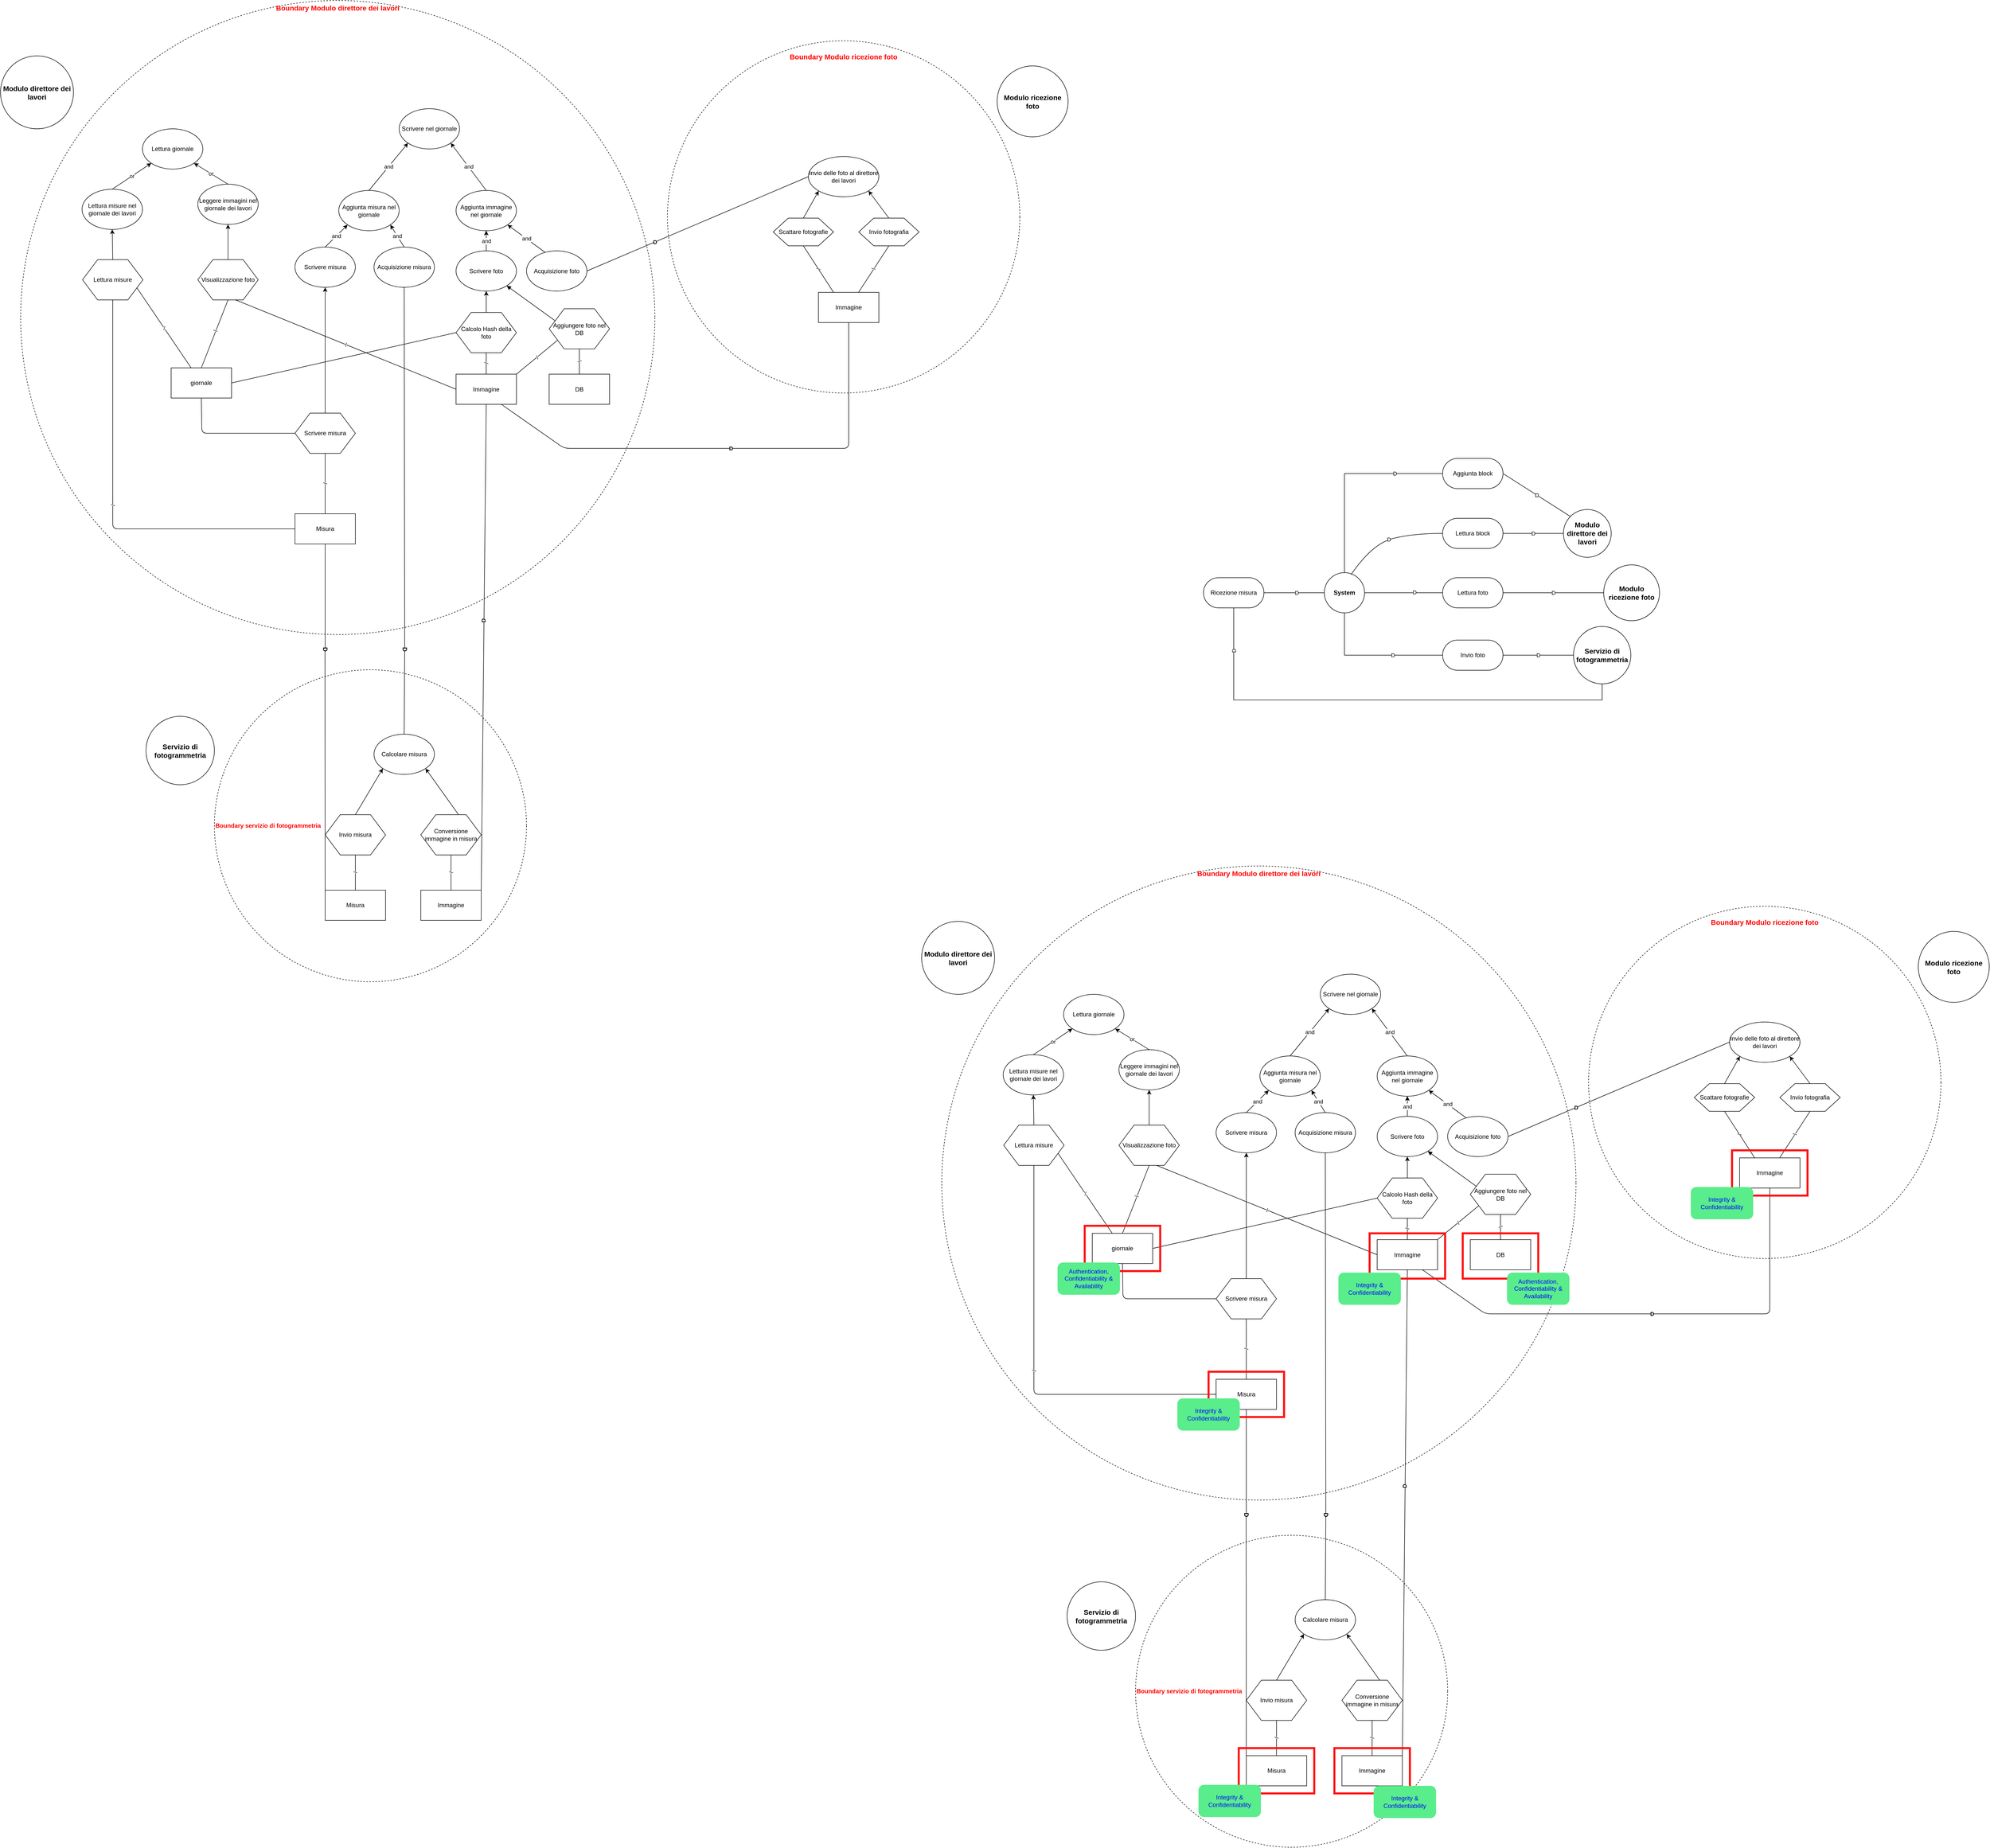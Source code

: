 <mxfile version="13.6.5" type="github">
  <diagram id="WXekA-x_xKKdpQk5buRY" name="Page-1">
    <mxGraphModel dx="1865" dy="1717" grid="1" gridSize="10" guides="1" tooltips="1" connect="1" arrows="1" fold="1" page="1" pageScale="1" pageWidth="827" pageHeight="1169" math="0" shadow="0">
      <root>
        <mxCell id="0" />
        <mxCell id="1" parent="0" />
        <mxCell id="t_3xAI16Gsf8tu39YJwn-110" value="&lt;b&gt;&lt;font color=&quot;#ff0000&quot; style=&quot;font-size: 14px&quot;&gt;&lt;br&gt;Boundary Modulo ricezione foto&lt;/font&gt;&lt;/b&gt;" style="ellipse;whiteSpace=wrap;html=1;aspect=fixed;dashed=1;fillColor=none;align=center;verticalAlign=top;" parent="1" vertex="1">
          <mxGeometry x="1275" y="70" width="700" height="700" as="geometry" />
        </mxCell>
        <mxCell id="t_3xAI16Gsf8tu39YJwn-111" value="&lt;div&gt;&lt;span&gt;&lt;b&gt;&lt;font color=&quot;#ff0000&quot;&gt;Boundary servizio di fotogrammetria&lt;/font&gt;&lt;/b&gt;&lt;/span&gt;&lt;/div&gt;" style="ellipse;whiteSpace=wrap;html=1;aspect=fixed;dashed=1;fillColor=none;align=left;labelBackgroundColor=none;horizontal=1;verticalAlign=middle;" parent="1" vertex="1">
          <mxGeometry x="375" y="1320" width="620" height="620" as="geometry" />
        </mxCell>
        <mxCell id="t_3xAI16Gsf8tu39YJwn-109" value="&lt;b&gt;&lt;font color=&quot;#ff0000&quot; style=&quot;font-size: 14px&quot;&gt;Boundary Modulo direttore dei lavori&lt;/font&gt;&lt;/b&gt;" style="ellipse;whiteSpace=wrap;html=1;aspect=fixed;dashed=1;fillColor=none;align=center;verticalAlign=top;" parent="1" vertex="1">
          <mxGeometry x="-10" y="-10" width="1260" height="1260" as="geometry" />
        </mxCell>
        <mxCell id="t_3xAI16Gsf8tu39YJwn-1" value="" style="endArrow=none;html=1;entryX=0.5;entryY=1;entryDx=0;entryDy=0;exitX=0.5;exitY=0;exitDx=0;exitDy=0;horizontal=1;fontStyle=1;labelPosition=center;verticalLabelPosition=middle;align=center;verticalAlign=middle;anchorPointDirection=1;" parent="1" source="t_3xAI16Gsf8tu39YJwn-67" target="t_3xAI16Gsf8tu39YJwn-53" edge="1">
          <mxGeometry x="-0.618" y="12" width="50" height="50" relative="1" as="geometry">
            <mxPoint x="695" y="760" as="sourcePoint" />
            <mxPoint x="745" y="710" as="targetPoint" />
            <mxPoint as="offset" />
          </mxGeometry>
        </mxCell>
        <mxCell id="t_3xAI16Gsf8tu39YJwn-3" value="&lt;b&gt;&lt;font style=&quot;font-size: 14px&quot;&gt;Modulo direttore dei lavori&lt;/font&gt;&lt;/b&gt;" style="ellipse;whiteSpace=wrap;html=1;aspect=fixed;" parent="1" vertex="1">
          <mxGeometry x="3055" y="1001.5" width="95" height="95" as="geometry" />
        </mxCell>
        <mxCell id="t_3xAI16Gsf8tu39YJwn-4" value="&lt;b style=&quot;font-size: 14px;&quot;&gt;Servizio di fotogrammetria&lt;/b&gt;" style="ellipse;whiteSpace=wrap;html=1;aspect=fixed;fontSize=14;" parent="1" vertex="1">
          <mxGeometry x="239" y="1412.5" width="136" height="136" as="geometry" />
        </mxCell>
        <mxCell id="t_3xAI16Gsf8tu39YJwn-5" value="Invio fotografia" style="shape=hexagon;perimeter=hexagonPerimeter2;whiteSpace=wrap;html=1;" parent="1" vertex="1">
          <mxGeometry x="1655" y="422.5" width="120" height="55" as="geometry" />
        </mxCell>
        <mxCell id="t_3xAI16Gsf8tu39YJwn-6" value="Scattare fotografie" style="shape=hexagon;perimeter=hexagonPerimeter2;whiteSpace=wrap;html=1;" parent="1" vertex="1">
          <mxGeometry x="1485" y="422.5" width="120" height="55" as="geometry" />
        </mxCell>
        <mxCell id="t_3xAI16Gsf8tu39YJwn-7" value="Invio delle foto al direttore dei lavori" style="ellipse;whiteSpace=wrap;html=1;" parent="1" vertex="1">
          <mxGeometry x="1555" y="300" width="140" height="80" as="geometry" />
        </mxCell>
        <mxCell id="t_3xAI16Gsf8tu39YJwn-8" value="Immagine" style="rounded=0;whiteSpace=wrap;html=1;" parent="1" vertex="1">
          <mxGeometry x="855" y="732.5" width="120" height="60" as="geometry" />
        </mxCell>
        <mxCell id="t_3xAI16Gsf8tu39YJwn-9" value="D" style="endArrow=none;html=1;entryX=0;entryY=0.5;entryDx=0;entryDy=0;exitX=1;exitY=0.5;exitDx=0;exitDy=0;horizontal=1;verticalAlign=middle;comic=0;fontStyle=1" parent="1" source="t_3xAI16Gsf8tu39YJwn-47" target="t_3xAI16Gsf8tu39YJwn-7" edge="1">
          <mxGeometry x="-0.386" width="50" height="50" relative="1" as="geometry">
            <mxPoint x="905" y="515" as="sourcePoint" />
            <mxPoint x="955" y="465" as="targetPoint" />
            <mxPoint as="offset" />
          </mxGeometry>
        </mxCell>
        <mxCell id="t_3xAI16Gsf8tu39YJwn-10" value="Calcolo Hash della foto" style="shape=hexagon;perimeter=hexagonPerimeter2;whiteSpace=wrap;html=1;" parent="1" vertex="1">
          <mxGeometry x="855" y="610" width="120" height="80" as="geometry" />
        </mxCell>
        <mxCell id="t_3xAI16Gsf8tu39YJwn-11" value="Aggiunta immagine nel giornale" style="ellipse;whiteSpace=wrap;html=1;" parent="1" vertex="1">
          <mxGeometry x="855" y="367.5" width="120" height="80" as="geometry" />
        </mxCell>
        <mxCell id="t_3xAI16Gsf8tu39YJwn-12" value="Lettura giornale" style="ellipse;whiteSpace=wrap;html=1;" parent="1" vertex="1">
          <mxGeometry x="232" y="245" width="120" height="80" as="geometry" />
        </mxCell>
        <mxCell id="t_3xAI16Gsf8tu39YJwn-13" value="Scrivere nel giornale" style="ellipse;whiteSpace=wrap;html=1;" parent="1" vertex="1">
          <mxGeometry x="742" y="205" width="120" height="80" as="geometry" />
        </mxCell>
        <mxCell id="t_3xAI16Gsf8tu39YJwn-14" value="Lettura misure nel giornale dei lavori" style="ellipse;whiteSpace=wrap;html=1;" parent="1" vertex="1">
          <mxGeometry x="112" y="365" width="120" height="80" as="geometry" />
        </mxCell>
        <mxCell id="t_3xAI16Gsf8tu39YJwn-15" value="Leggere immagini nel giornale dei lavori" style="ellipse;whiteSpace=wrap;html=1;" parent="1" vertex="1">
          <mxGeometry x="342" y="355" width="120" height="80" as="geometry" />
        </mxCell>
        <mxCell id="t_3xAI16Gsf8tu39YJwn-16" value="Lettura misure" style="shape=hexagon;perimeter=hexagonPerimeter2;whiteSpace=wrap;html=1;" parent="1" vertex="1">
          <mxGeometry x="113" y="505" width="120" height="80" as="geometry" />
        </mxCell>
        <mxCell id="t_3xAI16Gsf8tu39YJwn-17" value="Visualizzazione foto" style="shape=hexagon;perimeter=hexagonPerimeter2;whiteSpace=wrap;html=1;" parent="1" vertex="1">
          <mxGeometry x="342" y="505" width="120" height="80" as="geometry" />
        </mxCell>
        <mxCell id="t_3xAI16Gsf8tu39YJwn-18" value="giornale" style="rounded=0;whiteSpace=wrap;html=1;" parent="1" vertex="1">
          <mxGeometry x="289" y="720" width="120" height="60" as="geometry" />
        </mxCell>
        <mxCell id="t_3xAI16Gsf8tu39YJwn-19" value="" style="endArrow=none;html=1;exitX=1;exitY=0.5;exitDx=0;exitDy=0;horizontal=0;entryX=0;entryY=0.5;entryDx=0;entryDy=0;fontStyle=1" parent="1" source="t_3xAI16Gsf8tu39YJwn-18" target="t_3xAI16Gsf8tu39YJwn-10" edge="1">
          <mxGeometry x="0.463" y="88" width="50" height="50" relative="1" as="geometry">
            <mxPoint x="192" y="815" as="sourcePoint" />
            <mxPoint x="572" y="485" as="targetPoint" />
            <mxPoint as="offset" />
          </mxGeometry>
        </mxCell>
        <mxCell id="t_3xAI16Gsf8tu39YJwn-20" value="Aggiunta misura nel giornale" style="ellipse;whiteSpace=wrap;html=1;" parent="1" vertex="1">
          <mxGeometry x="622" y="367.5" width="120" height="80" as="geometry" />
        </mxCell>
        <mxCell id="t_3xAI16Gsf8tu39YJwn-21" value="Conversione immagine in misura" style="shape=hexagon;perimeter=hexagonPerimeter2;whiteSpace=wrap;html=1;" parent="1" vertex="1">
          <mxGeometry x="785" y="1608" width="120" height="80" as="geometry" />
        </mxCell>
        <mxCell id="t_3xAI16Gsf8tu39YJwn-22" value="Immagine" style="rounded=0;whiteSpace=wrap;html=1;" parent="1" vertex="1">
          <mxGeometry x="785" y="1758" width="120" height="60" as="geometry" />
        </mxCell>
        <mxCell id="t_3xAI16Gsf8tu39YJwn-23" value="Misura" style="rounded=0;whiteSpace=wrap;html=1;" parent="1" vertex="1">
          <mxGeometry x="535" y="1010" width="120" height="60" as="geometry" />
        </mxCell>
        <mxCell id="t_3xAI16Gsf8tu39YJwn-24" value="" style="endArrow=none;html=1;entryX=0.5;entryY=1;entryDx=0;entryDy=0;horizontal=1;exitX=0;exitY=0.5;exitDx=0;exitDy=0;fontStyle=1" parent="1" source="t_3xAI16Gsf8tu39YJwn-68" target="t_3xAI16Gsf8tu39YJwn-23" edge="1">
          <mxGeometry x="0.581" width="50" height="50" relative="1" as="geometry">
            <mxPoint x="905" y="1475" as="sourcePoint" />
            <mxPoint x="975" y="705" as="targetPoint" />
            <mxPoint as="offset" />
          </mxGeometry>
        </mxCell>
        <mxCell id="t_3xAI16Gsf8tu39YJwn-25" value="or" style="endArrow=classic;html=1;entryX=0;entryY=1;entryDx=0;entryDy=0;exitX=0.5;exitY=0;exitDx=0;exitDy=0;" parent="1" source="t_3xAI16Gsf8tu39YJwn-14" target="t_3xAI16Gsf8tu39YJwn-12" edge="1">
          <mxGeometry width="50" height="50" relative="1" as="geometry">
            <mxPoint x="722" y="605" as="sourcePoint" />
            <mxPoint x="772" y="555" as="targetPoint" />
          </mxGeometry>
        </mxCell>
        <mxCell id="t_3xAI16Gsf8tu39YJwn-26" value="or" style="endArrow=classic;html=1;entryX=1;entryY=1;entryDx=0;entryDy=0;exitX=0.5;exitY=0;exitDx=0;exitDy=0;" parent="1" source="t_3xAI16Gsf8tu39YJwn-15" target="t_3xAI16Gsf8tu39YJwn-12" edge="1">
          <mxGeometry width="50" height="50" relative="1" as="geometry">
            <mxPoint x="262" y="365" as="sourcePoint" />
            <mxPoint x="299.574" y="333.284" as="targetPoint" />
          </mxGeometry>
        </mxCell>
        <mxCell id="t_3xAI16Gsf8tu39YJwn-27" value="" style="endArrow=classic;html=1;entryX=0.5;entryY=1;entryDx=0;entryDy=0;exitX=0.5;exitY=0;exitDx=0;exitDy=0;" parent="1" source="t_3xAI16Gsf8tu39YJwn-17" target="t_3xAI16Gsf8tu39YJwn-15" edge="1">
          <mxGeometry width="50" height="50" relative="1" as="geometry">
            <mxPoint x="502" y="495" as="sourcePoint" />
            <mxPoint x="552" y="445" as="targetPoint" />
          </mxGeometry>
        </mxCell>
        <mxCell id="t_3xAI16Gsf8tu39YJwn-28" value="" style="endArrow=classic;html=1;entryX=0.5;entryY=1;entryDx=0;entryDy=0;exitX=0.5;exitY=0;exitDx=0;exitDy=0;" parent="1" source="t_3xAI16Gsf8tu39YJwn-16" target="t_3xAI16Gsf8tu39YJwn-14" edge="1">
          <mxGeometry width="50" height="50" relative="1" as="geometry">
            <mxPoint x="332" y="495" as="sourcePoint" />
            <mxPoint x="332" y="455" as="targetPoint" />
          </mxGeometry>
        </mxCell>
        <mxCell id="t_3xAI16Gsf8tu39YJwn-29" value="/" style="endArrow=none;html=1;exitX=0;exitY=0.5;exitDx=0;exitDy=0;horizontal=0;entryX=0.5;entryY=1;entryDx=0;entryDy=0;" parent="1" source="t_3xAI16Gsf8tu39YJwn-23" target="t_3xAI16Gsf8tu39YJwn-16" edge="1">
          <mxGeometry width="50" height="50" relative="1" as="geometry">
            <mxPoint x="173" y="690" as="sourcePoint" />
            <mxPoint x="472" y="455" as="targetPoint" />
            <Array as="points">
              <mxPoint x="173" y="1040" />
            </Array>
          </mxGeometry>
        </mxCell>
        <mxCell id="t_3xAI16Gsf8tu39YJwn-30" value="/" style="endArrow=none;html=1;horizontal=0;exitX=0.5;exitY=0;exitDx=0;exitDy=0;entryX=0.5;entryY=1;entryDx=0;entryDy=0;" parent="1" source="t_3xAI16Gsf8tu39YJwn-18" target="t_3xAI16Gsf8tu39YJwn-17" edge="1">
          <mxGeometry x="0.077" width="50" height="50" relative="1" as="geometry">
            <mxPoint x="402" y="620" as="sourcePoint" />
            <mxPoint x="402" y="580" as="targetPoint" />
            <mxPoint as="offset" />
          </mxGeometry>
        </mxCell>
        <mxCell id="t_3xAI16Gsf8tu39YJwn-31" value="and" style="endArrow=classic;html=1;entryX=1;entryY=1;entryDx=0;entryDy=0;exitX=0.5;exitY=0;exitDx=0;exitDy=0;" parent="1" source="t_3xAI16Gsf8tu39YJwn-11" target="t_3xAI16Gsf8tu39YJwn-13" edge="1">
          <mxGeometry width="50" height="50" relative="1" as="geometry">
            <mxPoint x="672" y="330" as="sourcePoint" />
            <mxPoint x="699.574" y="278.284" as="targetPoint" />
          </mxGeometry>
        </mxCell>
        <mxCell id="t_3xAI16Gsf8tu39YJwn-32" value="and" style="endArrow=classic;html=1;exitX=0.5;exitY=0;exitDx=0;exitDy=0;entryX=0;entryY=1;entryDx=0;entryDy=0;" parent="1" source="t_3xAI16Gsf8tu39YJwn-20" target="t_3xAI16Gsf8tu39YJwn-13" edge="1">
          <mxGeometry width="50" height="50" relative="1" as="geometry">
            <mxPoint x="822" y="330" as="sourcePoint" />
            <mxPoint x="784.426" y="278.284" as="targetPoint" />
          </mxGeometry>
        </mxCell>
        <mxCell id="t_3xAI16Gsf8tu39YJwn-33" value="" style="endArrow=classic;html=1;entryX=0.5;entryY=1;entryDx=0;entryDy=0;exitX=0.5;exitY=0;exitDx=0;exitDy=0;" parent="1" source="t_3xAI16Gsf8tu39YJwn-10" target="t_3xAI16Gsf8tu39YJwn-48" edge="1">
          <mxGeometry width="50" height="50" relative="1" as="geometry">
            <mxPoint x="705" y="547.5" as="sourcePoint" />
            <mxPoint x="705" y="507.5" as="targetPoint" />
          </mxGeometry>
        </mxCell>
        <mxCell id="t_3xAI16Gsf8tu39YJwn-34" value="/" style="endArrow=none;html=1;exitX=0.5;exitY=0;exitDx=0;exitDy=0;horizontal=0;entryX=0.5;entryY=1;entryDx=0;entryDy=0;" parent="1" source="t_3xAI16Gsf8tu39YJwn-8" target="t_3xAI16Gsf8tu39YJwn-10" edge="1">
          <mxGeometry width="50" height="50" relative="1" as="geometry">
            <mxPoint x="545" y="787.5" as="sourcePoint" />
            <mxPoint x="915.0" y="777.5" as="targetPoint" />
          </mxGeometry>
        </mxCell>
        <mxCell id="t_3xAI16Gsf8tu39YJwn-35" value="/" style="endArrow=none;html=1;exitX=0.5;exitY=0;exitDx=0;exitDy=0;horizontal=0;entryX=0.5;entryY=1;entryDx=0;entryDy=0;" parent="1" source="t_3xAI16Gsf8tu39YJwn-23" target="t_3xAI16Gsf8tu39YJwn-57" edge="1">
          <mxGeometry width="50" height="50" relative="1" as="geometry">
            <mxPoint x="22" y="1022.5" as="sourcePoint" />
            <mxPoint x="682" y="897.5" as="targetPoint" />
          </mxGeometry>
        </mxCell>
        <mxCell id="t_3xAI16Gsf8tu39YJwn-36" value="" style="endArrow=classic;html=1;entryX=1;entryY=1;entryDx=0;entryDy=0;exitX=0.5;exitY=0;exitDx=0;exitDy=0;" parent="1" source="t_3xAI16Gsf8tu39YJwn-5" target="t_3xAI16Gsf8tu39YJwn-7" edge="1">
          <mxGeometry width="50" height="50" relative="1" as="geometry">
            <mxPoint x="845" y="510" as="sourcePoint" />
            <mxPoint x="845" y="465" as="targetPoint" />
          </mxGeometry>
        </mxCell>
        <mxCell id="t_3xAI16Gsf8tu39YJwn-37" value="/" style="endArrow=none;html=1;entryX=0.5;entryY=0;entryDx=0;entryDy=0;exitX=0.5;exitY=1;exitDx=0;exitDy=0;horizontal=0;" parent="1" source="t_3xAI16Gsf8tu39YJwn-21" target="t_3xAI16Gsf8tu39YJwn-22" edge="1">
          <mxGeometry width="50" height="50" relative="1" as="geometry">
            <mxPoint x="608" y="1797" as="sourcePoint" />
            <mxPoint x="658" y="1747" as="targetPoint" />
          </mxGeometry>
        </mxCell>
        <mxCell id="t_3xAI16Gsf8tu39YJwn-38" value="Immagine" style="rounded=0;whiteSpace=wrap;html=1;" parent="1" vertex="1">
          <mxGeometry x="1575" y="570" width="120" height="60" as="geometry" />
        </mxCell>
        <mxCell id="t_3xAI16Gsf8tu39YJwn-42" value="Calcolare misura" style="ellipse;whiteSpace=wrap;html=1;" parent="1" vertex="1">
          <mxGeometry x="692" y="1448" width="120" height="80" as="geometry" />
        </mxCell>
        <mxCell id="t_3xAI16Gsf8tu39YJwn-43" value="" style="endArrow=classic;html=1;exitX=0.625;exitY=0;exitDx=0;exitDy=0;entryX=1;entryY=1;entryDx=0;entryDy=0;" parent="1" source="t_3xAI16Gsf8tu39YJwn-21" target="t_3xAI16Gsf8tu39YJwn-42" edge="1">
          <mxGeometry width="50" height="50" relative="1" as="geometry">
            <mxPoint x="472" y="1727" as="sourcePoint" />
            <mxPoint x="522" y="1677" as="targetPoint" />
          </mxGeometry>
        </mxCell>
        <mxCell id="t_3xAI16Gsf8tu39YJwn-44" value="/" style="endArrow=none;html=1;entryX=0.5;entryY=1;entryDx=0;entryDy=0;horizontal=0;" parent="1" source="t_3xAI16Gsf8tu39YJwn-38" target="t_3xAI16Gsf8tu39YJwn-5" edge="1">
          <mxGeometry width="50" height="50" relative="1" as="geometry">
            <mxPoint x="1695" y="585" as="sourcePoint" />
            <mxPoint x="1745" y="535" as="targetPoint" />
          </mxGeometry>
        </mxCell>
        <mxCell id="t_3xAI16Gsf8tu39YJwn-45" value="/" style="endArrow=none;html=1;entryX=0.5;entryY=1;entryDx=0;entryDy=0;exitX=0.25;exitY=0;exitDx=0;exitDy=0;horizontal=0;" parent="1" source="t_3xAI16Gsf8tu39YJwn-38" target="t_3xAI16Gsf8tu39YJwn-6" edge="1">
          <mxGeometry width="50" height="50" relative="1" as="geometry">
            <mxPoint x="1695" y="585" as="sourcePoint" />
            <mxPoint x="1745" y="535" as="targetPoint" />
          </mxGeometry>
        </mxCell>
        <mxCell id="t_3xAI16Gsf8tu39YJwn-46" value="" style="endArrow=classic;html=1;entryX=0;entryY=1;entryDx=0;entryDy=0;exitX=0.5;exitY=0;exitDx=0;exitDy=0;" parent="1" source="t_3xAI16Gsf8tu39YJwn-6" target="t_3xAI16Gsf8tu39YJwn-7" edge="1">
          <mxGeometry width="50" height="50" relative="1" as="geometry">
            <mxPoint x="1695" y="585" as="sourcePoint" />
            <mxPoint x="1745" y="535" as="targetPoint" />
          </mxGeometry>
        </mxCell>
        <mxCell id="t_3xAI16Gsf8tu39YJwn-47" value="Acquisizione foto" style="ellipse;whiteSpace=wrap;html=1;" parent="1" vertex="1">
          <mxGeometry x="995" y="487.5" width="120" height="80" as="geometry" />
        </mxCell>
        <mxCell id="t_3xAI16Gsf8tu39YJwn-48" value="Scrivere foto" style="ellipse;whiteSpace=wrap;html=1;" parent="1" vertex="1">
          <mxGeometry x="855" y="487.5" width="120" height="80" as="geometry" />
        </mxCell>
        <mxCell id="t_3xAI16Gsf8tu39YJwn-49" value="and" style="endArrow=classic;html=1;entryX=0.5;entryY=1;entryDx=0;entryDy=0;exitX=0.5;exitY=0;exitDx=0;exitDy=0;" parent="1" source="t_3xAI16Gsf8tu39YJwn-48" target="t_3xAI16Gsf8tu39YJwn-11" edge="1">
          <mxGeometry width="50" height="50" relative="1" as="geometry">
            <mxPoint x="968" y="622.5" as="sourcePoint" />
            <mxPoint x="1018" y="572.5" as="targetPoint" />
          </mxGeometry>
        </mxCell>
        <mxCell id="t_3xAI16Gsf8tu39YJwn-50" value="and" style="endArrow=classic;html=1;entryX=1;entryY=1;entryDx=0;entryDy=0;exitX=0.308;exitY=0.038;exitDx=0;exitDy=0;exitPerimeter=0;" parent="1" source="t_3xAI16Gsf8tu39YJwn-47" target="t_3xAI16Gsf8tu39YJwn-11" edge="1">
          <mxGeometry width="50" height="50" relative="1" as="geometry">
            <mxPoint x="968" y="622.5" as="sourcePoint" />
            <mxPoint x="1018" y="572.5" as="targetPoint" />
          </mxGeometry>
        </mxCell>
        <mxCell id="t_3xAI16Gsf8tu39YJwn-51" value="D" style="endArrow=none;html=1;exitX=0.75;exitY=1;exitDx=0;exitDy=0;entryX=0.5;entryY=1;entryDx=0;entryDy=0;fontStyle=1" parent="1" source="t_3xAI16Gsf8tu39YJwn-8" target="t_3xAI16Gsf8tu39YJwn-38" edge="1">
          <mxGeometry width="50" height="50" relative="1" as="geometry">
            <mxPoint x="855" y="580" as="sourcePoint" />
            <mxPoint x="905" y="530" as="targetPoint" />
            <Array as="points">
              <mxPoint x="1070" y="880" />
              <mxPoint x="1635" y="880" />
            </Array>
          </mxGeometry>
        </mxCell>
        <mxCell id="t_3xAI16Gsf8tu39YJwn-52" value="/" style="endArrow=none;html=1;entryX=0.625;entryY=1;entryDx=0;entryDy=0;exitX=0;exitY=0.5;exitDx=0;exitDy=0;" parent="1" source="t_3xAI16Gsf8tu39YJwn-8" target="t_3xAI16Gsf8tu39YJwn-17" edge="1">
          <mxGeometry width="50" height="50" relative="1" as="geometry">
            <mxPoint x="485" y="600" as="sourcePoint" />
            <mxPoint x="535" y="550" as="targetPoint" />
          </mxGeometry>
        </mxCell>
        <mxCell id="t_3xAI16Gsf8tu39YJwn-53" value="Acquisizione misura" style="ellipse;whiteSpace=wrap;html=1;" parent="1" vertex="1">
          <mxGeometry x="692" y="480" width="120" height="80" as="geometry" />
        </mxCell>
        <mxCell id="t_3xAI16Gsf8tu39YJwn-54" value="Scrivere misura" style="ellipse;whiteSpace=wrap;html=1;" parent="1" vertex="1">
          <mxGeometry x="535" y="480" width="120" height="80" as="geometry" />
        </mxCell>
        <mxCell id="t_3xAI16Gsf8tu39YJwn-55" value="and" style="endArrow=classic;html=1;entryX=1;entryY=1;entryDx=0;entryDy=0;exitX=0.5;exitY=0;exitDx=0;exitDy=0;" parent="1" source="t_3xAI16Gsf8tu39YJwn-53" target="t_3xAI16Gsf8tu39YJwn-20" edge="1">
          <mxGeometry width="50" height="50" relative="1" as="geometry">
            <mxPoint x="735" y="590" as="sourcePoint" />
            <mxPoint x="785" y="540" as="targetPoint" />
          </mxGeometry>
        </mxCell>
        <mxCell id="t_3xAI16Gsf8tu39YJwn-56" value="and" style="endArrow=classic;html=1;entryX=0;entryY=1;entryDx=0;entryDy=0;exitX=0.5;exitY=0;exitDx=0;exitDy=0;" parent="1" source="t_3xAI16Gsf8tu39YJwn-54" target="t_3xAI16Gsf8tu39YJwn-20" edge="1">
          <mxGeometry width="50" height="50" relative="1" as="geometry">
            <mxPoint x="735" y="590" as="sourcePoint" />
            <mxPoint x="785" y="540" as="targetPoint" />
          </mxGeometry>
        </mxCell>
        <mxCell id="t_3xAI16Gsf8tu39YJwn-57" value="Scrivere misura" style="shape=hexagon;perimeter=hexagonPerimeter2;whiteSpace=wrap;html=1;" parent="1" vertex="1">
          <mxGeometry x="535" y="810" width="120" height="80" as="geometry" />
        </mxCell>
        <mxCell id="t_3xAI16Gsf8tu39YJwn-58" value="" style="endArrow=classic;html=1;exitX=0.5;exitY=0;exitDx=0;exitDy=0;entryX=0.5;entryY=1;entryDx=0;entryDy=0;" parent="1" source="t_3xAI16Gsf8tu39YJwn-57" target="t_3xAI16Gsf8tu39YJwn-54" edge="1">
          <mxGeometry width="50" height="50" relative="1" as="geometry">
            <mxPoint x="625" y="740" as="sourcePoint" />
            <mxPoint x="615" y="560" as="targetPoint" />
          </mxGeometry>
        </mxCell>
        <mxCell id="t_3xAI16Gsf8tu39YJwn-59" value="" style="endArrow=none;html=1;exitX=0.5;exitY=1;exitDx=0;exitDy=0;entryX=0;entryY=0.5;entryDx=0;entryDy=0;" parent="1" source="t_3xAI16Gsf8tu39YJwn-18" target="t_3xAI16Gsf8tu39YJwn-57" edge="1">
          <mxGeometry x="0.384" y="-56" width="50" height="50" relative="1" as="geometry">
            <mxPoint x="625" y="830" as="sourcePoint" />
            <mxPoint x="675" y="780" as="targetPoint" />
            <mxPoint as="offset" />
            <Array as="points">
              <mxPoint x="350" y="850" />
            </Array>
          </mxGeometry>
        </mxCell>
        <mxCell id="t_3xAI16Gsf8tu39YJwn-60" value="/" style="endArrow=none;html=1;entryX=1;entryY=0.75;entryDx=0;entryDy=0;" parent="1" source="t_3xAI16Gsf8tu39YJwn-18" target="t_3xAI16Gsf8tu39YJwn-16" edge="1">
          <mxGeometry width="50" height="50" relative="1" as="geometry">
            <mxPoint x="345" y="830" as="sourcePoint" />
            <mxPoint x="395" y="780" as="targetPoint" />
          </mxGeometry>
        </mxCell>
        <mxCell id="t_3xAI16Gsf8tu39YJwn-61" value="D" style="endArrow=none;html=1;entryX=0.5;entryY=1;entryDx=0;entryDy=0;exitX=1;exitY=0;exitDx=0;exitDy=0;horizontal=0;fontStyle=1" parent="1" source="t_3xAI16Gsf8tu39YJwn-22" target="t_3xAI16Gsf8tu39YJwn-8" edge="1">
          <mxGeometry x="0.108" y="1" width="50" height="50" relative="1" as="geometry">
            <mxPoint x="695" y="960" as="sourcePoint" />
            <mxPoint x="925" y="810" as="targetPoint" />
            <mxPoint as="offset" />
          </mxGeometry>
        </mxCell>
        <mxCell id="t_3xAI16Gsf8tu39YJwn-62" value="Invio misura" style="shape=hexagon;perimeter=hexagonPerimeter2;whiteSpace=wrap;html=1;" parent="1" vertex="1">
          <mxGeometry x="595" y="1608" width="120" height="80" as="geometry" />
        </mxCell>
        <mxCell id="t_3xAI16Gsf8tu39YJwn-63" value="/" style="endArrow=none;html=1;entryX=0.5;entryY=1;entryDx=0;entryDy=0;exitX=0.5;exitY=0;exitDx=0;exitDy=0;horizontal=0;" parent="1" source="t_3xAI16Gsf8tu39YJwn-64" target="t_3xAI16Gsf8tu39YJwn-62" edge="1">
          <mxGeometry width="50" height="50" relative="1" as="geometry">
            <mxPoint x="638" y="1748" as="sourcePoint" />
            <mxPoint x="578" y="1578" as="targetPoint" />
          </mxGeometry>
        </mxCell>
        <mxCell id="t_3xAI16Gsf8tu39YJwn-64" value="Misura" style="rounded=0;whiteSpace=wrap;html=1;" parent="1" vertex="1">
          <mxGeometry x="595" y="1758" width="120" height="60" as="geometry" />
        </mxCell>
        <mxCell id="t_3xAI16Gsf8tu39YJwn-65" value="" style="endArrow=classic;html=1;entryX=0;entryY=1;entryDx=0;entryDy=0;exitX=0.5;exitY=0;exitDx=0;exitDy=0;" parent="1" source="t_3xAI16Gsf8tu39YJwn-62" target="t_3xAI16Gsf8tu39YJwn-42" edge="1">
          <mxGeometry width="50" height="50" relative="1" as="geometry">
            <mxPoint x="528" y="1628" as="sourcePoint" />
            <mxPoint x="578" y="1578" as="targetPoint" />
          </mxGeometry>
        </mxCell>
        <mxCell id="t_3xAI16Gsf8tu39YJwn-66" value="" style="endArrow=none;html=1;entryX=0.5;entryY=1;entryDx=0;entryDy=0;exitX=0.5;exitY=0;exitDx=0;exitDy=0;horizontal=1;fontStyle=1;labelPosition=center;verticalLabelPosition=middle;align=center;verticalAlign=middle;anchorPointDirection=1;" parent="1" source="t_3xAI16Gsf8tu39YJwn-42" target="t_3xAI16Gsf8tu39YJwn-67" edge="1">
          <mxGeometry x="-0.618" y="12" width="50" height="50" relative="1" as="geometry">
            <mxPoint x="752" y="1448" as="sourcePoint" />
            <mxPoint x="752" y="657" as="targetPoint" />
            <mxPoint as="offset" />
          </mxGeometry>
        </mxCell>
        <mxCell id="t_3xAI16Gsf8tu39YJwn-67" value="&lt;b&gt;D&lt;/b&gt;" style="text;html=1;align=center;verticalAlign=middle;resizable=1;points=[];autosize=1;rotation=-180;horizontal=0;direction=east;fillColor=#ffffff;overflow=visible;perimeter=none;container=0;backgroundOutline=0;resizeWidth=1;resizeHeight=1;" parent="1" vertex="1">
          <mxGeometry x="742" y="1276" width="22" height="6" as="geometry" />
        </mxCell>
        <mxCell id="t_3xAI16Gsf8tu39YJwn-68" value="&lt;b&gt;D&lt;/b&gt;" style="text;html=1;align=center;verticalAlign=middle;resizable=1;points=[];autosize=1;rotation=-180;horizontal=0;direction=east;fillColor=#ffffff;overflow=visible;perimeter=none;container=0;backgroundOutline=0;resizeWidth=1;resizeHeight=1;" parent="1" vertex="1">
          <mxGeometry x="584" y="1276" width="22" height="6" as="geometry" />
        </mxCell>
        <mxCell id="t_3xAI16Gsf8tu39YJwn-69" value="" style="endArrow=none;html=1;horizontal=1;exitX=0;exitY=0.5;exitDx=0;exitDy=0;fontStyle=1;entryX=0.514;entryY=-0.058;entryDx=0;entryDy=0;entryPerimeter=0;" parent="1" source="t_3xAI16Gsf8tu39YJwn-64" target="t_3xAI16Gsf8tu39YJwn-68" edge="1">
          <mxGeometry x="0.581" width="50" height="50" relative="1" as="geometry">
            <mxPoint x="595" y="1788" as="sourcePoint" />
            <mxPoint x="595" y="1287" as="targetPoint" />
            <mxPoint as="offset" />
          </mxGeometry>
        </mxCell>
        <mxCell id="t_3xAI16Gsf8tu39YJwn-71" value="&lt;b&gt;&lt;font style=&quot;font-size: 14px&quot;&gt;Modulo ricezione foto&lt;/font&gt;&lt;/b&gt;" style="ellipse;whiteSpace=wrap;html=1;aspect=fixed;" parent="1" vertex="1">
          <mxGeometry x="3135" y="1111.5" width="111" height="111" as="geometry" />
        </mxCell>
        <mxCell id="t_3xAI16Gsf8tu39YJwn-72" value="&lt;b style=&quot;font-size: 14px;&quot;&gt;Servizio di fotogrammetria&lt;/b&gt;" style="ellipse;whiteSpace=wrap;html=1;aspect=fixed;fontSize=14;" parent="1" vertex="1">
          <mxGeometry x="3075" y="1234" width="114" height="114" as="geometry" />
        </mxCell>
        <mxCell id="t_3xAI16Gsf8tu39YJwn-83" value="D" style="edgeStyle=orthogonalEdgeStyle;rounded=0;orthogonalLoop=1;jettySize=auto;html=1;entryX=0;entryY=0.5;entryDx=0;entryDy=0;endArrow=none;endFill=0;" parent="1" source="t_3xAI16Gsf8tu39YJwn-73" target="t_3xAI16Gsf8tu39YJwn-74" edge="1">
          <mxGeometry x="0.28" y="1" relative="1" as="geometry">
            <Array as="points">
              <mxPoint x="2815" y="1167" />
            </Array>
            <mxPoint as="offset" />
          </mxGeometry>
        </mxCell>
        <mxCell id="t_3xAI16Gsf8tu39YJwn-84" value="D" style="edgeStyle=orthogonalEdgeStyle;rounded=0;orthogonalLoop=1;jettySize=auto;html=1;entryX=0;entryY=0.5;entryDx=0;entryDy=0;endArrow=none;endFill=0;" parent="1" source="t_3xAI16Gsf8tu39YJwn-73" target="t_3xAI16Gsf8tu39YJwn-78" edge="1">
          <mxGeometry x="0.286" relative="1" as="geometry">
            <Array as="points">
              <mxPoint x="2620" y="1291" />
            </Array>
            <mxPoint as="offset" />
          </mxGeometry>
        </mxCell>
        <mxCell id="t_3xAI16Gsf8tu39YJwn-86" value="D" style="edgeStyle=orthogonalEdgeStyle;rounded=0;orthogonalLoop=1;jettySize=auto;html=1;entryX=0;entryY=0.5;entryDx=0;entryDy=0;endArrow=none;endFill=0;" parent="1" source="t_3xAI16Gsf8tu39YJwn-73" target="t_3xAI16Gsf8tu39YJwn-85" edge="1">
          <mxGeometry x="-0.542" relative="1" as="geometry">
            <Array as="points">
              <mxPoint x="2620" y="1157" />
            </Array>
            <mxPoint as="offset" />
          </mxGeometry>
        </mxCell>
        <mxCell id="t_3xAI16Gsf8tu39YJwn-95" value="D" style="edgeStyle=orthogonalEdgeStyle;rounded=0;orthogonalLoop=1;jettySize=auto;html=1;entryX=0;entryY=0.5;entryDx=0;entryDy=0;endArrow=none;endFill=0;" parent="1" source="t_3xAI16Gsf8tu39YJwn-73" target="t_3xAI16Gsf8tu39YJwn-90" edge="1">
          <mxGeometry x="0.515" relative="1" as="geometry">
            <Array as="points">
              <mxPoint x="2620" y="930" />
            </Array>
            <mxPoint as="offset" />
          </mxGeometry>
        </mxCell>
        <mxCell id="t_3xAI16Gsf8tu39YJwn-73" value="&lt;b&gt;System&lt;/b&gt;" style="ellipse;whiteSpace=wrap;html=1;aspect=fixed;" parent="1" vertex="1">
          <mxGeometry x="2580" y="1127" width="80" height="80" as="geometry" />
        </mxCell>
        <mxCell id="t_3xAI16Gsf8tu39YJwn-76" value="D" style="edgeStyle=orthogonalEdgeStyle;rounded=0;orthogonalLoop=1;jettySize=auto;html=1;entryX=0;entryY=0.5;entryDx=0;entryDy=0;endArrow=none;endFill=0;" parent="1" source="t_3xAI16Gsf8tu39YJwn-74" target="t_3xAI16Gsf8tu39YJwn-71" edge="1">
          <mxGeometry relative="1" as="geometry" />
        </mxCell>
        <mxCell id="t_3xAI16Gsf8tu39YJwn-74" value="Lettura foto" style="rounded=1;whiteSpace=wrap;html=1;arcSize=50;" parent="1" vertex="1">
          <mxGeometry x="2815" y="1137" width="120" height="60" as="geometry" />
        </mxCell>
        <mxCell id="t_3xAI16Gsf8tu39YJwn-80" value="D" style="edgeStyle=orthogonalEdgeStyle;rounded=0;orthogonalLoop=1;jettySize=auto;html=1;entryX=0;entryY=0.5;entryDx=0;entryDy=0;endArrow=none;endFill=0;" parent="1" source="t_3xAI16Gsf8tu39YJwn-77" target="t_3xAI16Gsf8tu39YJwn-3" edge="1">
          <mxGeometry relative="1" as="geometry" />
        </mxCell>
        <mxCell id="t_3xAI16Gsf8tu39YJwn-77" value="Lettura block" style="rounded=1;whiteSpace=wrap;html=1;arcSize=50;" parent="1" vertex="1">
          <mxGeometry x="2815" y="1019" width="120" height="60" as="geometry" />
        </mxCell>
        <mxCell id="t_3xAI16Gsf8tu39YJwn-82" value="D" style="edgeStyle=orthogonalEdgeStyle;rounded=0;orthogonalLoop=1;jettySize=auto;html=1;entryX=0;entryY=0.5;entryDx=0;entryDy=0;endArrow=none;endFill=0;" parent="1" source="t_3xAI16Gsf8tu39YJwn-78" target="t_3xAI16Gsf8tu39YJwn-72" edge="1">
          <mxGeometry relative="1" as="geometry" />
        </mxCell>
        <mxCell id="t_3xAI16Gsf8tu39YJwn-78" value="Invio foto" style="rounded=1;whiteSpace=wrap;html=1;arcSize=50;" parent="1" vertex="1">
          <mxGeometry x="2815" y="1261" width="120" height="60" as="geometry" />
        </mxCell>
        <mxCell id="t_3xAI16Gsf8tu39YJwn-89" value="D" style="edgeStyle=orthogonalEdgeStyle;rounded=0;orthogonalLoop=1;jettySize=auto;html=1;entryX=0.5;entryY=1;entryDx=0;entryDy=0;endArrow=none;endFill=0;horizontal=0;" parent="1" source="t_3xAI16Gsf8tu39YJwn-85" target="t_3xAI16Gsf8tu39YJwn-72" edge="1">
          <mxGeometry x="-0.819" relative="1" as="geometry">
            <Array as="points">
              <mxPoint x="2400" y="1380" />
              <mxPoint x="3132" y="1380" />
            </Array>
            <mxPoint as="offset" />
          </mxGeometry>
        </mxCell>
        <mxCell id="t_3xAI16Gsf8tu39YJwn-85" value="Ricezione misura" style="rounded=1;whiteSpace=wrap;html=1;arcSize=50;" parent="1" vertex="1">
          <mxGeometry x="2340" y="1137" width="120" height="60" as="geometry" />
        </mxCell>
        <mxCell id="t_3xAI16Gsf8tu39YJwn-90" value="Aggiunta block" style="rounded=1;whiteSpace=wrap;html=1;arcSize=50;" parent="1" vertex="1">
          <mxGeometry x="2815" y="900" width="120" height="60" as="geometry" />
        </mxCell>
        <mxCell id="t_3xAI16Gsf8tu39YJwn-93" value="D" style="endArrow=none;html=1;exitX=1;exitY=0.5;exitDx=0;exitDy=0;entryX=0;entryY=0;entryDx=0;entryDy=0;" parent="1" source="t_3xAI16Gsf8tu39YJwn-90" target="t_3xAI16Gsf8tu39YJwn-3" edge="1">
          <mxGeometry width="50" height="50" relative="1" as="geometry">
            <mxPoint x="2965" y="1157.5" as="sourcePoint" />
            <mxPoint x="3015" y="1107.5" as="targetPoint" />
          </mxGeometry>
        </mxCell>
        <mxCell id="t_3xAI16Gsf8tu39YJwn-96" value="D" style="curved=1;endArrow=none;html=1;exitX=0.663;exitY=0.05;exitDx=0;exitDy=0;entryX=0;entryY=0.5;entryDx=0;entryDy=0;endFill=0;exitPerimeter=0;" parent="1" source="t_3xAI16Gsf8tu39YJwn-73" target="t_3xAI16Gsf8tu39YJwn-77" edge="1">
          <mxGeometry width="50" height="50" relative="1" as="geometry">
            <mxPoint x="2815" y="1100" as="sourcePoint" />
            <mxPoint x="2865" y="1050" as="targetPoint" />
            <Array as="points">
              <mxPoint x="2675" y="1070" />
              <mxPoint x="2755" y="1049" />
            </Array>
          </mxGeometry>
        </mxCell>
        <mxCell id="t_3xAI16Gsf8tu39YJwn-97" value="&lt;b&gt;&lt;font style=&quot;font-size: 14px&quot;&gt;Modulo ricezione foto&lt;/font&gt;&lt;/b&gt;" style="ellipse;whiteSpace=wrap;html=1;aspect=fixed;" parent="1" vertex="1">
          <mxGeometry x="1930" y="120" width="141" height="141" as="geometry" />
        </mxCell>
        <mxCell id="t_3xAI16Gsf8tu39YJwn-98" value="&lt;b&gt;&lt;font style=&quot;font-size: 14px&quot;&gt;Modulo direttore dei lavori&lt;/font&gt;&lt;/b&gt;" style="ellipse;whiteSpace=wrap;html=1;aspect=fixed;" parent="1" vertex="1">
          <mxGeometry x="-50" y="100" width="145" height="145" as="geometry" />
        </mxCell>
        <mxCell id="t_3xAI16Gsf8tu39YJwn-99" value="Aggiungere foto nel DB" style="shape=hexagon;perimeter=hexagonPerimeter2;whiteSpace=wrap;html=1;" parent="1" vertex="1">
          <mxGeometry x="1040" y="602.5" width="120" height="80" as="geometry" />
        </mxCell>
        <mxCell id="t_3xAI16Gsf8tu39YJwn-104" value="\" style="endArrow=none;html=1;exitX=1;exitY=0;exitDx=0;exitDy=0;entryX=0.136;entryY=0.788;entryDx=0;entryDy=0;entryPerimeter=0;" parent="1" source="t_3xAI16Gsf8tu39YJwn-8" target="t_3xAI16Gsf8tu39YJwn-99" edge="1">
          <mxGeometry width="50" height="50" relative="1" as="geometry">
            <mxPoint x="920" y="700" as="sourcePoint" />
            <mxPoint x="970" y="650" as="targetPoint" />
          </mxGeometry>
        </mxCell>
        <mxCell id="t_3xAI16Gsf8tu39YJwn-105" value="" style="endArrow=block;html=1;endFill=1;exitX=0;exitY=0.25;exitDx=0;exitDy=0;" parent="1" source="t_3xAI16Gsf8tu39YJwn-99" target="t_3xAI16Gsf8tu39YJwn-48" edge="1">
          <mxGeometry width="50" height="50" relative="1" as="geometry">
            <mxPoint x="1000" y="610" as="sourcePoint" />
            <mxPoint x="1062" y="668.5" as="targetPoint" />
          </mxGeometry>
        </mxCell>
        <mxCell id="t_3xAI16Gsf8tu39YJwn-107" value="\" style="edgeStyle=orthogonalEdgeStyle;rounded=0;orthogonalLoop=1;jettySize=auto;html=1;entryX=0.5;entryY=1;entryDx=0;entryDy=0;endArrow=none;endFill=0;horizontal=0;" parent="1" source="t_3xAI16Gsf8tu39YJwn-106" target="t_3xAI16Gsf8tu39YJwn-99" edge="1">
          <mxGeometry relative="1" as="geometry" />
        </mxCell>
        <mxCell id="t_3xAI16Gsf8tu39YJwn-106" value="DB" style="rounded=0;whiteSpace=wrap;html=1;" parent="1" vertex="1">
          <mxGeometry x="1040" y="732.5" width="120" height="60" as="geometry" />
        </mxCell>
        <mxCell id="FVs_NH6LSYiI722RTH19-103" value="&lt;b&gt;&lt;font color=&quot;#ff0000&quot; style=&quot;font-size: 14px&quot;&gt;&lt;br&gt;Boundary Modulo ricezione foto&lt;/font&gt;&lt;/b&gt;" style="ellipse;whiteSpace=wrap;html=1;aspect=fixed;dashed=1;fillColor=none;align=center;verticalAlign=top;" parent="1" vertex="1">
          <mxGeometry x="3105" y="1790" width="700" height="700" as="geometry" />
        </mxCell>
        <mxCell id="FVs_NH6LSYiI722RTH19-104" value="&lt;div&gt;&lt;span&gt;&lt;b&gt;&lt;font color=&quot;#ff0000&quot;&gt;Boundary servizio di fotogrammetria&lt;/font&gt;&lt;/b&gt;&lt;/span&gt;&lt;/div&gt;" style="ellipse;whiteSpace=wrap;html=1;aspect=fixed;dashed=1;fillColor=none;align=left;labelBackgroundColor=none;horizontal=1;verticalAlign=middle;" parent="1" vertex="1">
          <mxGeometry x="2205" y="3040" width="620" height="620" as="geometry" />
        </mxCell>
        <mxCell id="FVs_NH6LSYiI722RTH19-105" value="&lt;b&gt;&lt;font color=&quot;#ff0000&quot; style=&quot;font-size: 14px&quot;&gt;Boundary Modulo direttore dei lavori&lt;/font&gt;&lt;/b&gt;" style="ellipse;whiteSpace=wrap;html=1;aspect=fixed;dashed=1;fillColor=none;align=center;verticalAlign=top;" parent="1" vertex="1">
          <mxGeometry x="1820" y="1710" width="1260" height="1260" as="geometry" />
        </mxCell>
        <mxCell id="FVs_NH6LSYiI722RTH19-106" value="" style="endArrow=none;html=1;entryX=0.5;entryY=1;entryDx=0;entryDy=0;exitX=0.5;exitY=0;exitDx=0;exitDy=0;horizontal=1;fontStyle=1;labelPosition=center;verticalLabelPosition=middle;align=center;verticalAlign=middle;anchorPointDirection=1;" parent="1" source="FVs_NH6LSYiI722RTH19-167" target="FVs_NH6LSYiI722RTH19-153" edge="1">
          <mxGeometry x="-0.618" y="12" width="50" height="50" relative="1" as="geometry">
            <mxPoint x="2525" y="2480" as="sourcePoint" />
            <mxPoint x="2575" y="2430" as="targetPoint" />
            <mxPoint as="offset" />
          </mxGeometry>
        </mxCell>
        <mxCell id="FVs_NH6LSYiI722RTH19-107" value="&lt;b style=&quot;font-size: 14px;&quot;&gt;Servizio di fotogrammetria&lt;/b&gt;" style="ellipse;whiteSpace=wrap;html=1;aspect=fixed;fontSize=14;" parent="1" vertex="1">
          <mxGeometry x="2069" y="3132.5" width="136" height="136" as="geometry" />
        </mxCell>
        <mxCell id="FVs_NH6LSYiI722RTH19-108" value="Invio fotografia" style="shape=hexagon;perimeter=hexagonPerimeter2;whiteSpace=wrap;html=1;" parent="1" vertex="1">
          <mxGeometry x="3485" y="2142.5" width="120" height="55" as="geometry" />
        </mxCell>
        <mxCell id="FVs_NH6LSYiI722RTH19-109" value="Scattare fotografie" style="shape=hexagon;perimeter=hexagonPerimeter2;whiteSpace=wrap;html=1;" parent="1" vertex="1">
          <mxGeometry x="3315" y="2142.5" width="120" height="55" as="geometry" />
        </mxCell>
        <mxCell id="FVs_NH6LSYiI722RTH19-110" value="Invio delle foto al direttore dei lavori" style="ellipse;whiteSpace=wrap;html=1;" parent="1" vertex="1">
          <mxGeometry x="3385" y="2020" width="140" height="80" as="geometry" />
        </mxCell>
        <mxCell id="FVs_NH6LSYiI722RTH19-111" value="Immagine" style="rounded=0;whiteSpace=wrap;html=1;" parent="1" vertex="1">
          <mxGeometry x="2685" y="2452.5" width="120" height="60" as="geometry" />
        </mxCell>
        <mxCell id="FVs_NH6LSYiI722RTH19-112" value="D" style="endArrow=none;html=1;entryX=0;entryY=0.5;entryDx=0;entryDy=0;exitX=1;exitY=0.5;exitDx=0;exitDy=0;horizontal=1;verticalAlign=middle;comic=0;fontStyle=1" parent="1" source="FVs_NH6LSYiI722RTH19-147" target="FVs_NH6LSYiI722RTH19-110" edge="1">
          <mxGeometry x="-0.386" width="50" height="50" relative="1" as="geometry">
            <mxPoint x="2735" y="2235" as="sourcePoint" />
            <mxPoint x="2785" y="2185" as="targetPoint" />
            <mxPoint as="offset" />
          </mxGeometry>
        </mxCell>
        <mxCell id="FVs_NH6LSYiI722RTH19-113" value="Calcolo Hash della foto" style="shape=hexagon;perimeter=hexagonPerimeter2;whiteSpace=wrap;html=1;" parent="1" vertex="1">
          <mxGeometry x="2685" y="2330" width="120" height="80" as="geometry" />
        </mxCell>
        <mxCell id="FVs_NH6LSYiI722RTH19-114" value="Aggiunta immagine nel giornale" style="ellipse;whiteSpace=wrap;html=1;" parent="1" vertex="1">
          <mxGeometry x="2685" y="2087.5" width="120" height="80" as="geometry" />
        </mxCell>
        <mxCell id="FVs_NH6LSYiI722RTH19-115" value="Lettura giornale" style="ellipse;whiteSpace=wrap;html=1;" parent="1" vertex="1">
          <mxGeometry x="2062" y="1965" width="120" height="80" as="geometry" />
        </mxCell>
        <mxCell id="FVs_NH6LSYiI722RTH19-116" value="Scrivere nel giornale" style="ellipse;whiteSpace=wrap;html=1;" parent="1" vertex="1">
          <mxGeometry x="2572" y="1925" width="120" height="80" as="geometry" />
        </mxCell>
        <mxCell id="FVs_NH6LSYiI722RTH19-117" value="Lettura misure nel giornale dei lavori" style="ellipse;whiteSpace=wrap;html=1;" parent="1" vertex="1">
          <mxGeometry x="1942" y="2085" width="120" height="80" as="geometry" />
        </mxCell>
        <mxCell id="FVs_NH6LSYiI722RTH19-118" value="Leggere immagini nel giornale dei lavori" style="ellipse;whiteSpace=wrap;html=1;" parent="1" vertex="1">
          <mxGeometry x="2172" y="2075" width="120" height="80" as="geometry" />
        </mxCell>
        <mxCell id="FVs_NH6LSYiI722RTH19-119" value="Lettura misure" style="shape=hexagon;perimeter=hexagonPerimeter2;whiteSpace=wrap;html=1;" parent="1" vertex="1">
          <mxGeometry x="1943" y="2225" width="120" height="80" as="geometry" />
        </mxCell>
        <mxCell id="FVs_NH6LSYiI722RTH19-120" value="Visualizzazione foto" style="shape=hexagon;perimeter=hexagonPerimeter2;whiteSpace=wrap;html=1;" parent="1" vertex="1">
          <mxGeometry x="2172" y="2225" width="120" height="80" as="geometry" />
        </mxCell>
        <mxCell id="FVs_NH6LSYiI722RTH19-121" value="giornale" style="rounded=0;whiteSpace=wrap;html=1;" parent="1" vertex="1">
          <mxGeometry x="2119" y="2440" width="120" height="60" as="geometry" />
        </mxCell>
        <mxCell id="FVs_NH6LSYiI722RTH19-122" value="" style="endArrow=none;html=1;exitX=1;exitY=0.5;exitDx=0;exitDy=0;horizontal=0;entryX=0;entryY=0.5;entryDx=0;entryDy=0;fontStyle=1" parent="1" source="FVs_NH6LSYiI722RTH19-121" target="FVs_NH6LSYiI722RTH19-113" edge="1">
          <mxGeometry x="0.463" y="88" width="50" height="50" relative="1" as="geometry">
            <mxPoint x="2022" y="2535" as="sourcePoint" />
            <mxPoint x="2402" y="2205" as="targetPoint" />
            <mxPoint as="offset" />
          </mxGeometry>
        </mxCell>
        <mxCell id="FVs_NH6LSYiI722RTH19-123" value="Aggiunta misura nel giornale" style="ellipse;whiteSpace=wrap;html=1;" parent="1" vertex="1">
          <mxGeometry x="2452" y="2087.5" width="120" height="80" as="geometry" />
        </mxCell>
        <mxCell id="FVs_NH6LSYiI722RTH19-124" value="Conversione immagine in misura" style="shape=hexagon;perimeter=hexagonPerimeter2;whiteSpace=wrap;html=1;" parent="1" vertex="1">
          <mxGeometry x="2615" y="3328" width="120" height="80" as="geometry" />
        </mxCell>
        <mxCell id="FVs_NH6LSYiI722RTH19-125" value="Immagine" style="rounded=0;whiteSpace=wrap;html=1;" parent="1" vertex="1">
          <mxGeometry x="2615" y="3478" width="120" height="60" as="geometry" />
        </mxCell>
        <mxCell id="FVs_NH6LSYiI722RTH19-126" value="Misura" style="rounded=0;whiteSpace=wrap;html=1;" parent="1" vertex="1">
          <mxGeometry x="2365" y="2730" width="120" height="60" as="geometry" />
        </mxCell>
        <mxCell id="FVs_NH6LSYiI722RTH19-127" value="" style="endArrow=none;html=1;entryX=0.5;entryY=1;entryDx=0;entryDy=0;horizontal=1;exitX=0;exitY=0.5;exitDx=0;exitDy=0;fontStyle=1" parent="1" source="FVs_NH6LSYiI722RTH19-168" target="FVs_NH6LSYiI722RTH19-126" edge="1">
          <mxGeometry x="0.581" width="50" height="50" relative="1" as="geometry">
            <mxPoint x="2735" y="3195" as="sourcePoint" />
            <mxPoint x="2805" y="2425" as="targetPoint" />
            <mxPoint as="offset" />
          </mxGeometry>
        </mxCell>
        <mxCell id="FVs_NH6LSYiI722RTH19-128" value="or" style="endArrow=classic;html=1;entryX=0;entryY=1;entryDx=0;entryDy=0;exitX=0.5;exitY=0;exitDx=0;exitDy=0;" parent="1" source="FVs_NH6LSYiI722RTH19-117" target="FVs_NH6LSYiI722RTH19-115" edge="1">
          <mxGeometry width="50" height="50" relative="1" as="geometry">
            <mxPoint x="2552" y="2325" as="sourcePoint" />
            <mxPoint x="2602" y="2275" as="targetPoint" />
          </mxGeometry>
        </mxCell>
        <mxCell id="FVs_NH6LSYiI722RTH19-129" value="or" style="endArrow=classic;html=1;entryX=1;entryY=1;entryDx=0;entryDy=0;exitX=0.5;exitY=0;exitDx=0;exitDy=0;" parent="1" source="FVs_NH6LSYiI722RTH19-118" target="FVs_NH6LSYiI722RTH19-115" edge="1">
          <mxGeometry width="50" height="50" relative="1" as="geometry">
            <mxPoint x="2092" y="2085" as="sourcePoint" />
            <mxPoint x="2129.574" y="2053.284" as="targetPoint" />
          </mxGeometry>
        </mxCell>
        <mxCell id="FVs_NH6LSYiI722RTH19-130" value="" style="endArrow=classic;html=1;entryX=0.5;entryY=1;entryDx=0;entryDy=0;exitX=0.5;exitY=0;exitDx=0;exitDy=0;" parent="1" source="FVs_NH6LSYiI722RTH19-120" target="FVs_NH6LSYiI722RTH19-118" edge="1">
          <mxGeometry width="50" height="50" relative="1" as="geometry">
            <mxPoint x="2332" y="2215" as="sourcePoint" />
            <mxPoint x="2382" y="2165" as="targetPoint" />
          </mxGeometry>
        </mxCell>
        <mxCell id="FVs_NH6LSYiI722RTH19-131" value="" style="endArrow=classic;html=1;entryX=0.5;entryY=1;entryDx=0;entryDy=0;exitX=0.5;exitY=0;exitDx=0;exitDy=0;" parent="1" source="FVs_NH6LSYiI722RTH19-119" target="FVs_NH6LSYiI722RTH19-117" edge="1">
          <mxGeometry width="50" height="50" relative="1" as="geometry">
            <mxPoint x="2162" y="2215" as="sourcePoint" />
            <mxPoint x="2162" y="2175" as="targetPoint" />
          </mxGeometry>
        </mxCell>
        <mxCell id="FVs_NH6LSYiI722RTH19-132" value="/" style="endArrow=none;html=1;exitX=0;exitY=0.5;exitDx=0;exitDy=0;horizontal=0;entryX=0.5;entryY=1;entryDx=0;entryDy=0;" parent="1" source="FVs_NH6LSYiI722RTH19-126" target="FVs_NH6LSYiI722RTH19-119" edge="1">
          <mxGeometry width="50" height="50" relative="1" as="geometry">
            <mxPoint x="2003" y="2410" as="sourcePoint" />
            <mxPoint x="2302" y="2175" as="targetPoint" />
            <Array as="points">
              <mxPoint x="2003" y="2760" />
            </Array>
          </mxGeometry>
        </mxCell>
        <mxCell id="FVs_NH6LSYiI722RTH19-133" value="/" style="endArrow=none;html=1;horizontal=0;exitX=0.5;exitY=0;exitDx=0;exitDy=0;entryX=0.5;entryY=1;entryDx=0;entryDy=0;" parent="1" source="FVs_NH6LSYiI722RTH19-121" target="FVs_NH6LSYiI722RTH19-120" edge="1">
          <mxGeometry x="0.077" width="50" height="50" relative="1" as="geometry">
            <mxPoint x="2232" y="2340" as="sourcePoint" />
            <mxPoint x="2232" y="2300" as="targetPoint" />
            <mxPoint as="offset" />
          </mxGeometry>
        </mxCell>
        <mxCell id="FVs_NH6LSYiI722RTH19-134" value="and" style="endArrow=classic;html=1;entryX=1;entryY=1;entryDx=0;entryDy=0;exitX=0.5;exitY=0;exitDx=0;exitDy=0;" parent="1" source="FVs_NH6LSYiI722RTH19-114" target="FVs_NH6LSYiI722RTH19-116" edge="1">
          <mxGeometry width="50" height="50" relative="1" as="geometry">
            <mxPoint x="2502" y="2050" as="sourcePoint" />
            <mxPoint x="2529.574" y="1998.284" as="targetPoint" />
          </mxGeometry>
        </mxCell>
        <mxCell id="FVs_NH6LSYiI722RTH19-135" value="and" style="endArrow=classic;html=1;exitX=0.5;exitY=0;exitDx=0;exitDy=0;entryX=0;entryY=1;entryDx=0;entryDy=0;" parent="1" source="FVs_NH6LSYiI722RTH19-123" target="FVs_NH6LSYiI722RTH19-116" edge="1">
          <mxGeometry width="50" height="50" relative="1" as="geometry">
            <mxPoint x="2652" y="2050" as="sourcePoint" />
            <mxPoint x="2614.426" y="1998.284" as="targetPoint" />
          </mxGeometry>
        </mxCell>
        <mxCell id="FVs_NH6LSYiI722RTH19-136" value="" style="endArrow=classic;html=1;entryX=0.5;entryY=1;entryDx=0;entryDy=0;exitX=0.5;exitY=0;exitDx=0;exitDy=0;" parent="1" source="FVs_NH6LSYiI722RTH19-113" target="FVs_NH6LSYiI722RTH19-148" edge="1">
          <mxGeometry width="50" height="50" relative="1" as="geometry">
            <mxPoint x="2535" y="2267.5" as="sourcePoint" />
            <mxPoint x="2535" y="2227.5" as="targetPoint" />
          </mxGeometry>
        </mxCell>
        <mxCell id="FVs_NH6LSYiI722RTH19-137" value="/" style="endArrow=none;html=1;exitX=0.5;exitY=0;exitDx=0;exitDy=0;horizontal=0;entryX=0.5;entryY=1;entryDx=0;entryDy=0;" parent="1" source="FVs_NH6LSYiI722RTH19-111" target="FVs_NH6LSYiI722RTH19-113" edge="1">
          <mxGeometry width="50" height="50" relative="1" as="geometry">
            <mxPoint x="2375" y="2507.5" as="sourcePoint" />
            <mxPoint x="2745.0" y="2497.5" as="targetPoint" />
          </mxGeometry>
        </mxCell>
        <mxCell id="FVs_NH6LSYiI722RTH19-138" value="/" style="endArrow=none;html=1;exitX=0.5;exitY=0;exitDx=0;exitDy=0;horizontal=0;entryX=0.5;entryY=1;entryDx=0;entryDy=0;" parent="1" source="FVs_NH6LSYiI722RTH19-126" target="FVs_NH6LSYiI722RTH19-157" edge="1">
          <mxGeometry width="50" height="50" relative="1" as="geometry">
            <mxPoint x="1852" y="2742.5" as="sourcePoint" />
            <mxPoint x="2512" y="2617.5" as="targetPoint" />
          </mxGeometry>
        </mxCell>
        <mxCell id="FVs_NH6LSYiI722RTH19-139" value="" style="endArrow=classic;html=1;entryX=1;entryY=1;entryDx=0;entryDy=0;exitX=0.5;exitY=0;exitDx=0;exitDy=0;" parent="1" source="FVs_NH6LSYiI722RTH19-108" target="FVs_NH6LSYiI722RTH19-110" edge="1">
          <mxGeometry width="50" height="50" relative="1" as="geometry">
            <mxPoint x="2675" y="2230" as="sourcePoint" />
            <mxPoint x="2675" y="2185" as="targetPoint" />
          </mxGeometry>
        </mxCell>
        <mxCell id="FVs_NH6LSYiI722RTH19-140" value="/" style="endArrow=none;html=1;entryX=0.5;entryY=0;entryDx=0;entryDy=0;exitX=0.5;exitY=1;exitDx=0;exitDy=0;horizontal=0;" parent="1" source="FVs_NH6LSYiI722RTH19-124" target="FVs_NH6LSYiI722RTH19-125" edge="1">
          <mxGeometry width="50" height="50" relative="1" as="geometry">
            <mxPoint x="2438" y="3517" as="sourcePoint" />
            <mxPoint x="2488" y="3467" as="targetPoint" />
          </mxGeometry>
        </mxCell>
        <mxCell id="FVs_NH6LSYiI722RTH19-141" value="Immagine" style="rounded=0;whiteSpace=wrap;html=1;" parent="1" vertex="1">
          <mxGeometry x="3405" y="2290" width="120" height="60" as="geometry" />
        </mxCell>
        <mxCell id="FVs_NH6LSYiI722RTH19-142" value="Calcolare misura" style="ellipse;whiteSpace=wrap;html=1;" parent="1" vertex="1">
          <mxGeometry x="2522" y="3168" width="120" height="80" as="geometry" />
        </mxCell>
        <mxCell id="FVs_NH6LSYiI722RTH19-143" value="" style="endArrow=classic;html=1;exitX=0.625;exitY=0;exitDx=0;exitDy=0;entryX=1;entryY=1;entryDx=0;entryDy=0;" parent="1" source="FVs_NH6LSYiI722RTH19-124" target="FVs_NH6LSYiI722RTH19-142" edge="1">
          <mxGeometry width="50" height="50" relative="1" as="geometry">
            <mxPoint x="2302" y="3447" as="sourcePoint" />
            <mxPoint x="2352" y="3397" as="targetPoint" />
          </mxGeometry>
        </mxCell>
        <mxCell id="FVs_NH6LSYiI722RTH19-144" value="/" style="endArrow=none;html=1;entryX=0.5;entryY=1;entryDx=0;entryDy=0;horizontal=0;" parent="1" source="FVs_NH6LSYiI722RTH19-141" target="FVs_NH6LSYiI722RTH19-108" edge="1">
          <mxGeometry width="50" height="50" relative="1" as="geometry">
            <mxPoint x="3525" y="2305" as="sourcePoint" />
            <mxPoint x="3575" y="2255" as="targetPoint" />
          </mxGeometry>
        </mxCell>
        <mxCell id="FVs_NH6LSYiI722RTH19-145" value="/" style="endArrow=none;html=1;entryX=0.5;entryY=1;entryDx=0;entryDy=0;exitX=0.25;exitY=0;exitDx=0;exitDy=0;horizontal=0;" parent="1" source="FVs_NH6LSYiI722RTH19-141" target="FVs_NH6LSYiI722RTH19-109" edge="1">
          <mxGeometry width="50" height="50" relative="1" as="geometry">
            <mxPoint x="3525" y="2305" as="sourcePoint" />
            <mxPoint x="3575" y="2255" as="targetPoint" />
          </mxGeometry>
        </mxCell>
        <mxCell id="FVs_NH6LSYiI722RTH19-146" value="" style="endArrow=classic;html=1;entryX=0;entryY=1;entryDx=0;entryDy=0;exitX=0.5;exitY=0;exitDx=0;exitDy=0;" parent="1" source="FVs_NH6LSYiI722RTH19-109" target="FVs_NH6LSYiI722RTH19-110" edge="1">
          <mxGeometry width="50" height="50" relative="1" as="geometry">
            <mxPoint x="3525" y="2305" as="sourcePoint" />
            <mxPoint x="3575" y="2255" as="targetPoint" />
          </mxGeometry>
        </mxCell>
        <mxCell id="FVs_NH6LSYiI722RTH19-147" value="Acquisizione foto" style="ellipse;whiteSpace=wrap;html=1;" parent="1" vertex="1">
          <mxGeometry x="2825" y="2207.5" width="120" height="80" as="geometry" />
        </mxCell>
        <mxCell id="FVs_NH6LSYiI722RTH19-148" value="Scrivere foto" style="ellipse;whiteSpace=wrap;html=1;" parent="1" vertex="1">
          <mxGeometry x="2685" y="2207.5" width="120" height="80" as="geometry" />
        </mxCell>
        <mxCell id="FVs_NH6LSYiI722RTH19-149" value="and" style="endArrow=classic;html=1;entryX=0.5;entryY=1;entryDx=0;entryDy=0;exitX=0.5;exitY=0;exitDx=0;exitDy=0;" parent="1" source="FVs_NH6LSYiI722RTH19-148" target="FVs_NH6LSYiI722RTH19-114" edge="1">
          <mxGeometry width="50" height="50" relative="1" as="geometry">
            <mxPoint x="2798" y="2342.5" as="sourcePoint" />
            <mxPoint x="2848" y="2292.5" as="targetPoint" />
          </mxGeometry>
        </mxCell>
        <mxCell id="FVs_NH6LSYiI722RTH19-150" value="and" style="endArrow=classic;html=1;entryX=1;entryY=1;entryDx=0;entryDy=0;exitX=0.308;exitY=0.038;exitDx=0;exitDy=0;exitPerimeter=0;" parent="1" source="FVs_NH6LSYiI722RTH19-147" target="FVs_NH6LSYiI722RTH19-114" edge="1">
          <mxGeometry width="50" height="50" relative="1" as="geometry">
            <mxPoint x="2798" y="2342.5" as="sourcePoint" />
            <mxPoint x="2848" y="2292.5" as="targetPoint" />
          </mxGeometry>
        </mxCell>
        <mxCell id="FVs_NH6LSYiI722RTH19-151" value="D" style="endArrow=none;html=1;exitX=0.75;exitY=1;exitDx=0;exitDy=0;entryX=0.5;entryY=1;entryDx=0;entryDy=0;fontStyle=1" parent="1" source="FVs_NH6LSYiI722RTH19-111" target="FVs_NH6LSYiI722RTH19-141" edge="1">
          <mxGeometry width="50" height="50" relative="1" as="geometry">
            <mxPoint x="2685" y="2300" as="sourcePoint" />
            <mxPoint x="2735" y="2250" as="targetPoint" />
            <Array as="points">
              <mxPoint x="2900" y="2600" />
              <mxPoint x="3465" y="2600" />
            </Array>
          </mxGeometry>
        </mxCell>
        <mxCell id="FVs_NH6LSYiI722RTH19-152" value="/" style="endArrow=none;html=1;entryX=0.625;entryY=1;entryDx=0;entryDy=0;exitX=0;exitY=0.5;exitDx=0;exitDy=0;" parent="1" source="FVs_NH6LSYiI722RTH19-111" target="FVs_NH6LSYiI722RTH19-120" edge="1">
          <mxGeometry width="50" height="50" relative="1" as="geometry">
            <mxPoint x="2315" y="2320" as="sourcePoint" />
            <mxPoint x="2365" y="2270" as="targetPoint" />
          </mxGeometry>
        </mxCell>
        <mxCell id="FVs_NH6LSYiI722RTH19-153" value="Acquisizione misura" style="ellipse;whiteSpace=wrap;html=1;" parent="1" vertex="1">
          <mxGeometry x="2522" y="2200" width="120" height="80" as="geometry" />
        </mxCell>
        <mxCell id="FVs_NH6LSYiI722RTH19-154" value="Scrivere misura" style="ellipse;whiteSpace=wrap;html=1;" parent="1" vertex="1">
          <mxGeometry x="2365" y="2200" width="120" height="80" as="geometry" />
        </mxCell>
        <mxCell id="FVs_NH6LSYiI722RTH19-155" value="and" style="endArrow=classic;html=1;entryX=1;entryY=1;entryDx=0;entryDy=0;exitX=0.5;exitY=0;exitDx=0;exitDy=0;" parent="1" source="FVs_NH6LSYiI722RTH19-153" target="FVs_NH6LSYiI722RTH19-123" edge="1">
          <mxGeometry width="50" height="50" relative="1" as="geometry">
            <mxPoint x="2565" y="2310" as="sourcePoint" />
            <mxPoint x="2615" y="2260" as="targetPoint" />
          </mxGeometry>
        </mxCell>
        <mxCell id="FVs_NH6LSYiI722RTH19-156" value="and" style="endArrow=classic;html=1;entryX=0;entryY=1;entryDx=0;entryDy=0;exitX=0.5;exitY=0;exitDx=0;exitDy=0;" parent="1" source="FVs_NH6LSYiI722RTH19-154" target="FVs_NH6LSYiI722RTH19-123" edge="1">
          <mxGeometry width="50" height="50" relative="1" as="geometry">
            <mxPoint x="2565" y="2310" as="sourcePoint" />
            <mxPoint x="2615" y="2260" as="targetPoint" />
          </mxGeometry>
        </mxCell>
        <mxCell id="FVs_NH6LSYiI722RTH19-157" value="Scrivere misura" style="shape=hexagon;perimeter=hexagonPerimeter2;whiteSpace=wrap;html=1;" parent="1" vertex="1">
          <mxGeometry x="2365" y="2530" width="120" height="80" as="geometry" />
        </mxCell>
        <mxCell id="FVs_NH6LSYiI722RTH19-158" value="" style="endArrow=classic;html=1;exitX=0.5;exitY=0;exitDx=0;exitDy=0;entryX=0.5;entryY=1;entryDx=0;entryDy=0;" parent="1" source="FVs_NH6LSYiI722RTH19-157" target="FVs_NH6LSYiI722RTH19-154" edge="1">
          <mxGeometry width="50" height="50" relative="1" as="geometry">
            <mxPoint x="2455" y="2460" as="sourcePoint" />
            <mxPoint x="2445" y="2280" as="targetPoint" />
          </mxGeometry>
        </mxCell>
        <mxCell id="FVs_NH6LSYiI722RTH19-159" value="" style="endArrow=none;html=1;exitX=0.5;exitY=1;exitDx=0;exitDy=0;entryX=0;entryY=0.5;entryDx=0;entryDy=0;" parent="1" source="FVs_NH6LSYiI722RTH19-121" target="FVs_NH6LSYiI722RTH19-157" edge="1">
          <mxGeometry x="0.384" y="-56" width="50" height="50" relative="1" as="geometry">
            <mxPoint x="2455" y="2550" as="sourcePoint" />
            <mxPoint x="2505" y="2500" as="targetPoint" />
            <mxPoint as="offset" />
            <Array as="points">
              <mxPoint x="2180" y="2570" />
            </Array>
          </mxGeometry>
        </mxCell>
        <mxCell id="FVs_NH6LSYiI722RTH19-160" value="/" style="endArrow=none;html=1;entryX=1;entryY=0.75;entryDx=0;entryDy=0;" parent="1" source="FVs_NH6LSYiI722RTH19-121" target="FVs_NH6LSYiI722RTH19-119" edge="1">
          <mxGeometry width="50" height="50" relative="1" as="geometry">
            <mxPoint x="2175" y="2550" as="sourcePoint" />
            <mxPoint x="2225" y="2500" as="targetPoint" />
          </mxGeometry>
        </mxCell>
        <mxCell id="FVs_NH6LSYiI722RTH19-161" value="D" style="endArrow=none;html=1;entryX=0.5;entryY=1;entryDx=0;entryDy=0;exitX=1;exitY=0;exitDx=0;exitDy=0;horizontal=0;fontStyle=1" parent="1" source="FVs_NH6LSYiI722RTH19-125" target="FVs_NH6LSYiI722RTH19-111" edge="1">
          <mxGeometry x="0.108" y="1" width="50" height="50" relative="1" as="geometry">
            <mxPoint x="2525" y="2680" as="sourcePoint" />
            <mxPoint x="2755" y="2530" as="targetPoint" />
            <mxPoint as="offset" />
          </mxGeometry>
        </mxCell>
        <mxCell id="FVs_NH6LSYiI722RTH19-162" value="Invio misura" style="shape=hexagon;perimeter=hexagonPerimeter2;whiteSpace=wrap;html=1;" parent="1" vertex="1">
          <mxGeometry x="2425" y="3328" width="120" height="80" as="geometry" />
        </mxCell>
        <mxCell id="FVs_NH6LSYiI722RTH19-163" value="/" style="endArrow=none;html=1;entryX=0.5;entryY=1;entryDx=0;entryDy=0;exitX=0.5;exitY=0;exitDx=0;exitDy=0;horizontal=0;" parent="1" source="FVs_NH6LSYiI722RTH19-164" target="FVs_NH6LSYiI722RTH19-162" edge="1">
          <mxGeometry width="50" height="50" relative="1" as="geometry">
            <mxPoint x="2468" y="3468" as="sourcePoint" />
            <mxPoint x="2408" y="3298" as="targetPoint" />
          </mxGeometry>
        </mxCell>
        <mxCell id="FVs_NH6LSYiI722RTH19-164" value="Misura" style="rounded=0;whiteSpace=wrap;html=1;" parent="1" vertex="1">
          <mxGeometry x="2425" y="3478" width="120" height="60" as="geometry" />
        </mxCell>
        <mxCell id="FVs_NH6LSYiI722RTH19-165" value="" style="endArrow=classic;html=1;entryX=0;entryY=1;entryDx=0;entryDy=0;exitX=0.5;exitY=0;exitDx=0;exitDy=0;" parent="1" source="FVs_NH6LSYiI722RTH19-162" target="FVs_NH6LSYiI722RTH19-142" edge="1">
          <mxGeometry width="50" height="50" relative="1" as="geometry">
            <mxPoint x="2358" y="3348" as="sourcePoint" />
            <mxPoint x="2408" y="3298" as="targetPoint" />
          </mxGeometry>
        </mxCell>
        <mxCell id="FVs_NH6LSYiI722RTH19-166" value="" style="endArrow=none;html=1;entryX=0.5;entryY=1;entryDx=0;entryDy=0;exitX=0.5;exitY=0;exitDx=0;exitDy=0;horizontal=1;fontStyle=1;labelPosition=center;verticalLabelPosition=middle;align=center;verticalAlign=middle;anchorPointDirection=1;" parent="1" source="FVs_NH6LSYiI722RTH19-142" target="FVs_NH6LSYiI722RTH19-167" edge="1">
          <mxGeometry x="-0.618" y="12" width="50" height="50" relative="1" as="geometry">
            <mxPoint x="2582" y="3168" as="sourcePoint" />
            <mxPoint x="2582" y="2377" as="targetPoint" />
            <mxPoint as="offset" />
          </mxGeometry>
        </mxCell>
        <mxCell id="FVs_NH6LSYiI722RTH19-167" value="&lt;b&gt;D&lt;/b&gt;" style="text;html=1;align=center;verticalAlign=middle;resizable=1;points=[];autosize=1;rotation=-180;horizontal=0;direction=east;fillColor=#ffffff;overflow=visible;perimeter=none;container=0;backgroundOutline=0;resizeWidth=1;resizeHeight=1;" parent="1" vertex="1">
          <mxGeometry x="2572" y="2996" width="22" height="6" as="geometry" />
        </mxCell>
        <mxCell id="FVs_NH6LSYiI722RTH19-168" value="&lt;b&gt;D&lt;/b&gt;" style="text;html=1;align=center;verticalAlign=middle;resizable=1;points=[];autosize=1;rotation=-180;horizontal=0;direction=east;fillColor=#ffffff;overflow=visible;perimeter=none;container=0;backgroundOutline=0;resizeWidth=1;resizeHeight=1;" parent="1" vertex="1">
          <mxGeometry x="2414" y="2996" width="22" height="6" as="geometry" />
        </mxCell>
        <mxCell id="FVs_NH6LSYiI722RTH19-169" value="" style="endArrow=none;html=1;horizontal=1;exitX=0;exitY=0.5;exitDx=0;exitDy=0;fontStyle=1;entryX=0.514;entryY=-0.058;entryDx=0;entryDy=0;entryPerimeter=0;" parent="1" source="FVs_NH6LSYiI722RTH19-164" target="FVs_NH6LSYiI722RTH19-168" edge="1">
          <mxGeometry x="0.581" width="50" height="50" relative="1" as="geometry">
            <mxPoint x="2425" y="3508" as="sourcePoint" />
            <mxPoint x="2425" y="3007" as="targetPoint" />
            <mxPoint as="offset" />
          </mxGeometry>
        </mxCell>
        <mxCell id="FVs_NH6LSYiI722RTH19-170" value="&lt;b&gt;&lt;font style=&quot;font-size: 14px&quot;&gt;Modulo ricezione foto&lt;/font&gt;&lt;/b&gt;" style="ellipse;whiteSpace=wrap;html=1;aspect=fixed;" parent="1" vertex="1">
          <mxGeometry x="3760" y="1840" width="141" height="141" as="geometry" />
        </mxCell>
        <mxCell id="FVs_NH6LSYiI722RTH19-171" value="&lt;b&gt;&lt;font style=&quot;font-size: 14px&quot;&gt;Modulo direttore dei lavori&lt;/font&gt;&lt;/b&gt;" style="ellipse;whiteSpace=wrap;html=1;aspect=fixed;" parent="1" vertex="1">
          <mxGeometry x="1780" y="1820" width="145" height="145" as="geometry" />
        </mxCell>
        <mxCell id="FVs_NH6LSYiI722RTH19-172" value="Aggiungere foto nel DB" style="shape=hexagon;perimeter=hexagonPerimeter2;whiteSpace=wrap;html=1;" parent="1" vertex="1">
          <mxGeometry x="2870" y="2322.5" width="120" height="80" as="geometry" />
        </mxCell>
        <mxCell id="FVs_NH6LSYiI722RTH19-173" value="\" style="endArrow=none;html=1;exitX=1;exitY=0;exitDx=0;exitDy=0;entryX=0.136;entryY=0.788;entryDx=0;entryDy=0;entryPerimeter=0;" parent="1" source="FVs_NH6LSYiI722RTH19-111" target="FVs_NH6LSYiI722RTH19-172" edge="1">
          <mxGeometry width="50" height="50" relative="1" as="geometry">
            <mxPoint x="2750" y="2420" as="sourcePoint" />
            <mxPoint x="2800" y="2370" as="targetPoint" />
          </mxGeometry>
        </mxCell>
        <mxCell id="FVs_NH6LSYiI722RTH19-174" value="" style="endArrow=block;html=1;endFill=1;exitX=0;exitY=0.25;exitDx=0;exitDy=0;" parent="1" source="FVs_NH6LSYiI722RTH19-172" target="FVs_NH6LSYiI722RTH19-148" edge="1">
          <mxGeometry width="50" height="50" relative="1" as="geometry">
            <mxPoint x="2830" y="2330" as="sourcePoint" />
            <mxPoint x="2892" y="2388.5" as="targetPoint" />
          </mxGeometry>
        </mxCell>
        <mxCell id="FVs_NH6LSYiI722RTH19-175" value="\" style="edgeStyle=orthogonalEdgeStyle;rounded=0;orthogonalLoop=1;jettySize=auto;html=1;entryX=0.5;entryY=1;entryDx=0;entryDy=0;endArrow=none;endFill=0;horizontal=0;" parent="1" source="FVs_NH6LSYiI722RTH19-176" target="FVs_NH6LSYiI722RTH19-172" edge="1">
          <mxGeometry relative="1" as="geometry" />
        </mxCell>
        <mxCell id="FVs_NH6LSYiI722RTH19-176" value="DB" style="rounded=0;whiteSpace=wrap;html=1;" parent="1" vertex="1">
          <mxGeometry x="2870" y="2452.5" width="120" height="60" as="geometry" />
        </mxCell>
        <mxCell id="FVs_NH6LSYiI722RTH19-177" value="" style="rounded=0;whiteSpace=wrap;html=1;strokeColor=#FF1212;fillColor=none;strokeWidth=4;" parent="1" vertex="1">
          <mxGeometry x="2104" y="2425" width="150" height="90" as="geometry" />
        </mxCell>
        <mxCell id="FVs_NH6LSYiI722RTH19-178" value="Authentication, Confidentiability &amp;amp; Availability" style="rounded=1;whiteSpace=wrap;html=1;strokeWidth=4;fontColor=#0008FF;fillColor=#5AED8B;strokeColor=#5AED8B;" parent="1" vertex="1">
          <mxGeometry x="2052" y="2500" width="120" height="60" as="geometry" />
        </mxCell>
        <mxCell id="FVs_NH6LSYiI722RTH19-179" value="" style="rounded=0;whiteSpace=wrap;html=1;strokeColor=#FF1212;fillColor=none;strokeWidth=4;" parent="1" vertex="1">
          <mxGeometry x="2350" y="2715" width="150" height="90" as="geometry" />
        </mxCell>
        <mxCell id="FVs_NH6LSYiI722RTH19-180" value="Integrity &amp;amp; Confidentiability" style="rounded=1;whiteSpace=wrap;html=1;strokeWidth=4;fontColor=#0008FF;fillColor=#5AED8B;strokeColor=#5AED8B;" parent="1" vertex="1">
          <mxGeometry x="2290" y="2770" width="120" height="60" as="geometry" />
        </mxCell>
        <mxCell id="FVs_NH6LSYiI722RTH19-181" value="" style="rounded=0;whiteSpace=wrap;html=1;strokeColor=#FF1212;fillColor=none;strokeWidth=4;" parent="1" vertex="1">
          <mxGeometry x="2670" y="2440" width="150" height="90" as="geometry" />
        </mxCell>
        <mxCell id="FVs_NH6LSYiI722RTH19-182" value="Integrity &amp;amp; Confidentiability" style="rounded=1;whiteSpace=wrap;html=1;strokeWidth=4;fontColor=#0008FF;fillColor=#5AED8B;strokeColor=#5AED8B;" parent="1" vertex="1">
          <mxGeometry x="2610" y="2520" width="120" height="60" as="geometry" />
        </mxCell>
        <mxCell id="FVs_NH6LSYiI722RTH19-183" value="" style="rounded=0;whiteSpace=wrap;html=1;strokeColor=#FF1212;fillColor=none;strokeWidth=4;" parent="1" vertex="1">
          <mxGeometry x="2855" y="2440" width="150" height="90" as="geometry" />
        </mxCell>
        <mxCell id="FVs_NH6LSYiI722RTH19-184" value="Authentication, Confidentiability &amp;amp; Availability" style="rounded=1;whiteSpace=wrap;html=1;strokeWidth=4;fontColor=#0008FF;fillColor=#5AED8B;strokeColor=#5AED8B;" parent="1" vertex="1">
          <mxGeometry x="2945" y="2520" width="120" height="60" as="geometry" />
        </mxCell>
        <mxCell id="FVs_NH6LSYiI722RTH19-185" value="" style="rounded=0;whiteSpace=wrap;html=1;strokeColor=#FF1212;fillColor=none;strokeWidth=4;" parent="1" vertex="1">
          <mxGeometry x="3390" y="2275" width="150" height="90" as="geometry" />
        </mxCell>
        <mxCell id="FVs_NH6LSYiI722RTH19-186" value="Integrity &amp;amp; Confidentiability" style="rounded=1;whiteSpace=wrap;html=1;strokeWidth=4;fontColor=#0008FF;fillColor=#5AED8B;strokeColor=#5AED8B;" parent="1" vertex="1">
          <mxGeometry x="3310" y="2350" width="120" height="60" as="geometry" />
        </mxCell>
        <mxCell id="FVs_NH6LSYiI722RTH19-187" value="" style="rounded=0;whiteSpace=wrap;html=1;strokeColor=#FF1212;fillColor=none;strokeWidth=4;" parent="1" vertex="1">
          <mxGeometry x="2410" y="3463" width="150" height="90" as="geometry" />
        </mxCell>
        <mxCell id="FVs_NH6LSYiI722RTH19-188" value="Integrity &amp;amp; Confidentiability" style="rounded=1;whiteSpace=wrap;html=1;strokeWidth=4;fontColor=#0008FF;fillColor=#5AED8B;strokeColor=#5AED8B;" parent="1" vertex="1">
          <mxGeometry x="2332" y="3538" width="120" height="60" as="geometry" />
        </mxCell>
        <mxCell id="FVs_NH6LSYiI722RTH19-189" value="" style="rounded=0;whiteSpace=wrap;html=1;strokeColor=#FF1212;fillColor=none;strokeWidth=4;" parent="1" vertex="1">
          <mxGeometry x="2600" y="3463" width="150" height="90" as="geometry" />
        </mxCell>
        <mxCell id="FVs_NH6LSYiI722RTH19-190" value="Integrity &amp;amp; Confidentiability" style="rounded=1;whiteSpace=wrap;html=1;strokeWidth=4;fontColor=#0008FF;fillColor=#5AED8B;strokeColor=#5AED8B;" parent="1" vertex="1">
          <mxGeometry x="2680" y="3540" width="120" height="60" as="geometry" />
        </mxCell>
      </root>
    </mxGraphModel>
  </diagram>
</mxfile>
